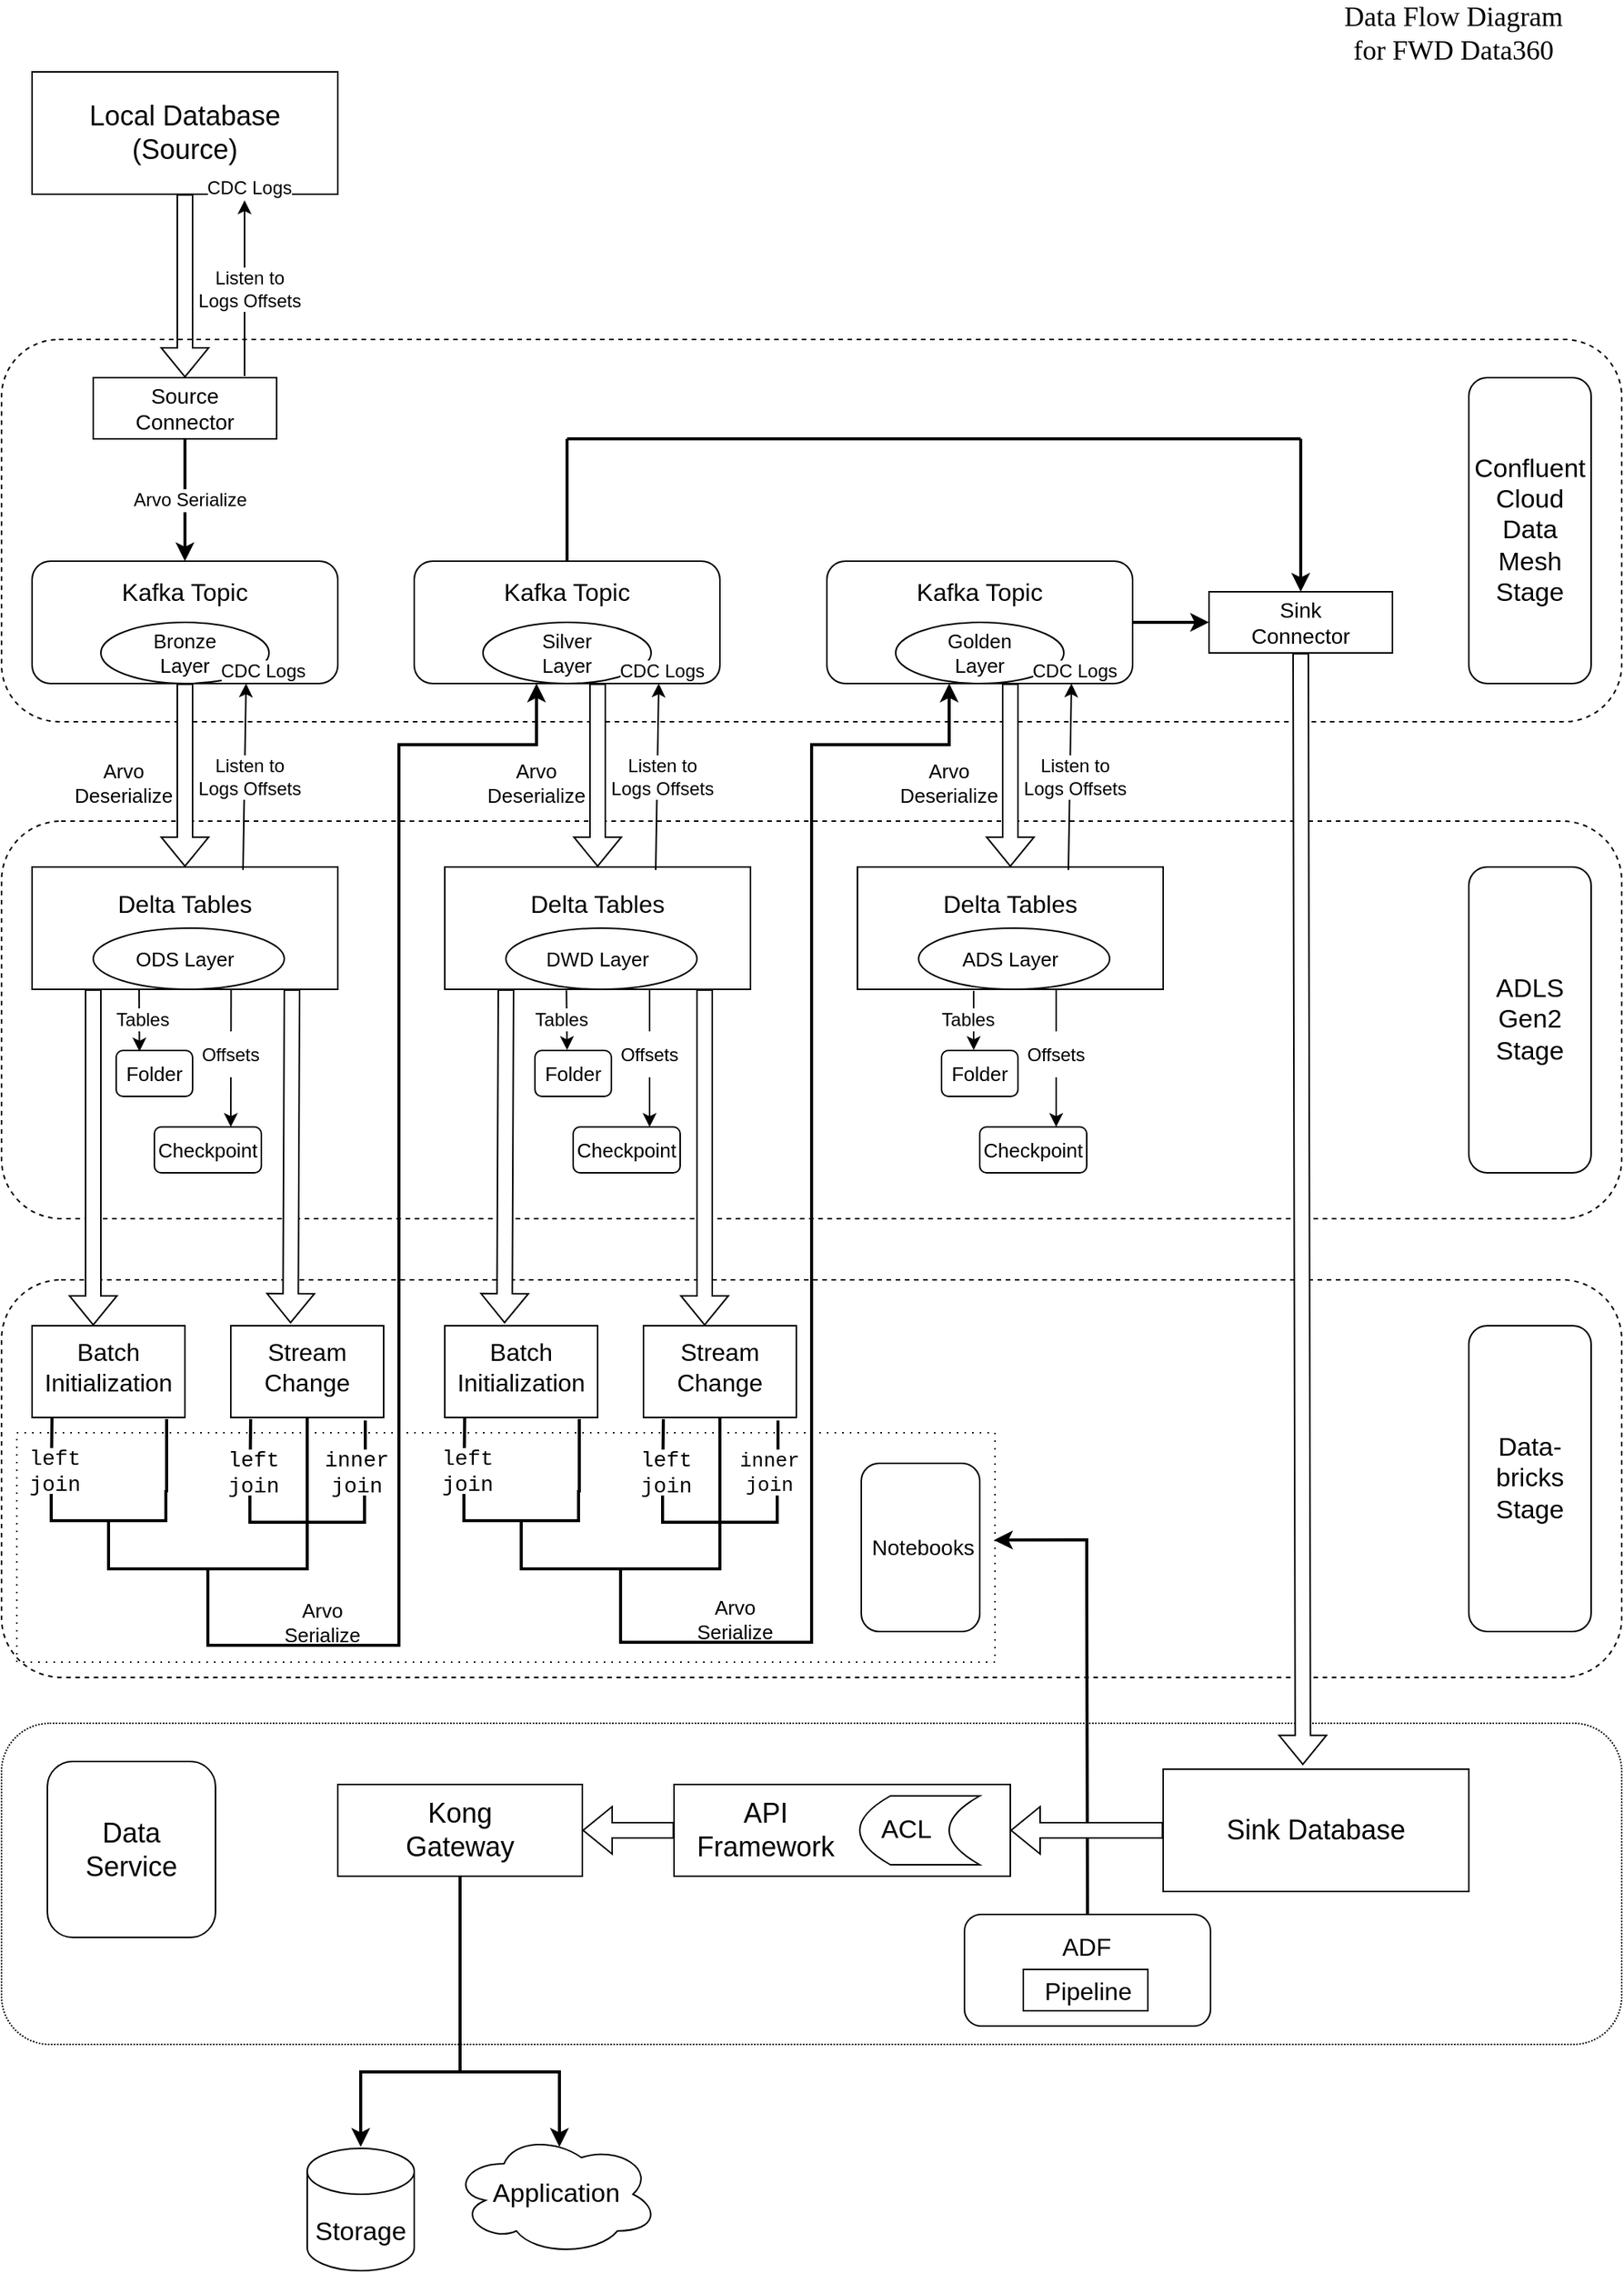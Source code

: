 <mxfile version="28.0.5">
  <diagram name="Page-1" id="UBO-pq-hw06xT-GeJr8R">
    <mxGraphModel dx="2363" dy="1367" grid="1" gridSize="10" guides="1" tooltips="1" connect="1" arrows="1" fold="1" page="1" pageScale="1" pageWidth="1169" pageHeight="1654" math="0" shadow="0">
      <root>
        <mxCell id="0" />
        <mxCell id="1" parent="0" />
        <mxCell id="YsDEr2DyLJq_LBXa5pST-162" value="" style="rounded=1;whiteSpace=wrap;html=1;dashed=1;fillColor=none;" vertex="1" parent="1">
          <mxGeometry x="40" y="610" width="1060" height="260" as="geometry" />
        </mxCell>
        <mxCell id="YsDEr2DyLJq_LBXa5pST-163" value="" style="endArrow=classic;html=1;rounded=0;strokeWidth=2;entryX=0.999;entryY=0.468;entryDx=0;entryDy=0;entryPerimeter=0;exitX=0.5;exitY=0;exitDx=0;exitDy=0;" edge="1" parent="1" source="YsDEr2DyLJq_LBXa5pST-165" target="YsDEr2DyLJq_LBXa5pST-312">
          <mxGeometry width="50" height="50" relative="1" as="geometry">
            <mxPoint x="740" y="1180" as="sourcePoint" />
            <mxPoint x="750" y="1320" as="targetPoint" />
            <Array as="points">
              <mxPoint x="750" y="1110" />
              <mxPoint x="750" y="1080" />
            </Array>
          </mxGeometry>
        </mxCell>
        <mxCell id="YsDEr2DyLJq_LBXa5pST-164" value="" style="rounded=1;whiteSpace=wrap;html=1;dashed=1;dashPattern=1 1;fillColor=none;" vertex="1" parent="1">
          <mxGeometry x="40" y="1200" width="1060" height="210" as="geometry" />
        </mxCell>
        <mxCell id="YsDEr2DyLJq_LBXa5pST-165" value="" style="rounded=1;whiteSpace=wrap;html=1;fillColor=none;" vertex="1" parent="1">
          <mxGeometry x="670" y="1325" width="161" height="73" as="geometry" />
        </mxCell>
        <mxCell id="YsDEr2DyLJq_LBXa5pST-166" value="" style="rounded=1;whiteSpace=wrap;html=1;dashed=1;fillColor=none;" vertex="1" parent="1">
          <mxGeometry x="40" y="295" width="1060" height="250" as="geometry" />
        </mxCell>
        <mxCell id="YsDEr2DyLJq_LBXa5pST-167" value="" style="rounded=1;whiteSpace=wrap;html=1;dashed=1;fillColor=none;" vertex="1" parent="1">
          <mxGeometry x="40" y="910" width="1060" height="260" as="geometry" />
        </mxCell>
        <mxCell id="YsDEr2DyLJq_LBXa5pST-168" value="" style="rounded=0;whiteSpace=wrap;html=1;" vertex="1" parent="1">
          <mxGeometry x="830" y="460" width="120" height="40" as="geometry" />
        </mxCell>
        <mxCell id="YsDEr2DyLJq_LBXa5pST-169" value="" style="rounded=0;whiteSpace=wrap;html=1;" vertex="1" parent="1">
          <mxGeometry x="60" y="120" width="200" height="80" as="geometry" />
        </mxCell>
        <mxCell id="YsDEr2DyLJq_LBXa5pST-170" value="" style="shape=flexArrow;endArrow=classic;html=1;rounded=0;exitX=0.5;exitY=1;exitDx=0;exitDy=0;" edge="1" parent="1" source="YsDEr2DyLJq_LBXa5pST-169">
          <mxGeometry width="50" height="50" relative="1" as="geometry">
            <mxPoint x="120" y="250" as="sourcePoint" />
            <mxPoint x="160" y="320" as="targetPoint" />
          </mxGeometry>
        </mxCell>
        <mxCell id="YsDEr2DyLJq_LBXa5pST-171" value="&lt;font style=&quot;font-size: 18px;&quot;&gt;Local Database&lt;/font&gt;&lt;div&gt;&lt;font style=&quot;font-size: 18px;&quot;&gt;(Source)&lt;/font&gt;&lt;/div&gt;" style="text;html=1;align=center;verticalAlign=middle;whiteSpace=wrap;rounded=0;" vertex="1" parent="1">
          <mxGeometry x="90" y="145" width="140" height="30" as="geometry" />
        </mxCell>
        <mxCell id="YsDEr2DyLJq_LBXa5pST-172" value="" style="rounded=0;whiteSpace=wrap;html=1;" vertex="1" parent="1">
          <mxGeometry x="100" y="320" width="120" height="40" as="geometry" />
        </mxCell>
        <mxCell id="YsDEr2DyLJq_LBXa5pST-173" value="&lt;font style=&quot;font-size: 14px;&quot;&gt;Source Connector&lt;/font&gt;" style="text;html=1;align=center;verticalAlign=middle;whiteSpace=wrap;rounded=0;" vertex="1" parent="1">
          <mxGeometry x="110" y="325" width="100" height="30" as="geometry" />
        </mxCell>
        <mxCell id="YsDEr2DyLJq_LBXa5pST-174" value="" style="rounded=1;whiteSpace=wrap;html=1;" vertex="1" parent="1">
          <mxGeometry x="60" y="440" width="200" height="80" as="geometry" />
        </mxCell>
        <mxCell id="YsDEr2DyLJq_LBXa5pST-175" value="" style="ellipse;whiteSpace=wrap;html=1;" vertex="1" parent="1">
          <mxGeometry x="105" y="480" width="110" height="40" as="geometry" />
        </mxCell>
        <mxCell id="YsDEr2DyLJq_LBXa5pST-176" value="&lt;font style=&quot;font-size: 13px;&quot;&gt;Bronze Layer&lt;/font&gt;" style="text;html=1;align=center;verticalAlign=middle;whiteSpace=wrap;rounded=0;" vertex="1" parent="1">
          <mxGeometry x="130" y="485" width="60" height="30" as="geometry" />
        </mxCell>
        <mxCell id="YsDEr2DyLJq_LBXa5pST-177" value="&lt;font style=&quot;font-size: 16px;&quot;&gt;Kafka Topic&lt;/font&gt;" style="text;html=1;align=center;verticalAlign=middle;whiteSpace=wrap;rounded=0;" vertex="1" parent="1">
          <mxGeometry x="100" y="450" width="120" height="20" as="geometry" />
        </mxCell>
        <mxCell id="YsDEr2DyLJq_LBXa5pST-178" value="" style="endArrow=classic;html=1;rounded=0;entryX=0.695;entryY=1.05;entryDx=0;entryDy=0;entryPerimeter=0;exitX=0.825;exitY=-0.025;exitDx=0;exitDy=0;exitPerimeter=0;" edge="1" parent="1" source="YsDEr2DyLJq_LBXa5pST-172" target="YsDEr2DyLJq_LBXa5pST-169">
          <mxGeometry relative="1" as="geometry">
            <mxPoint x="200" y="310" as="sourcePoint" />
            <mxPoint x="620" y="400" as="targetPoint" />
          </mxGeometry>
        </mxCell>
        <mxCell id="YsDEr2DyLJq_LBXa5pST-179" value="&lt;font style=&quot;font-size: 12px;&quot;&gt;Listen&amp;nbsp;&lt;span style=&quot;background-color: light-dark(#ffffff, var(--ge-dark-color, #121212)); color: light-dark(rgb(0, 0, 0), rgb(255, 255, 255));&quot;&gt;to&lt;/span&gt;&lt;/font&gt;&lt;div&gt;&lt;span style=&quot;background-color: light-dark(#ffffff, var(--ge-dark-color, #121212)); color: light-dark(rgb(0, 0, 0), rgb(255, 255, 255));&quot;&gt;&lt;font style=&quot;font-size: 12px;&quot;&gt;Logs Offsets&lt;/font&gt;&lt;/span&gt;&lt;/div&gt;" style="edgeLabel;resizable=0;html=1;;align=center;verticalAlign=middle;" connectable="0" vertex="1" parent="YsDEr2DyLJq_LBXa5pST-178">
          <mxGeometry relative="1" as="geometry">
            <mxPoint x="3" as="offset" />
          </mxGeometry>
        </mxCell>
        <mxCell id="YsDEr2DyLJq_LBXa5pST-180" value="&lt;font style=&quot;font-size: 12px;&quot;&gt;CDC Logs&lt;/font&gt;" style="edgeLabel;resizable=0;html=1;;align=right;verticalAlign=bottom;" connectable="0" vertex="1" parent="YsDEr2DyLJq_LBXa5pST-178">
          <mxGeometry x="1" relative="1" as="geometry">
            <mxPoint x="31" as="offset" />
          </mxGeometry>
        </mxCell>
        <mxCell id="YsDEr2DyLJq_LBXa5pST-181" value="" style="shape=flexArrow;endArrow=classic;html=1;rounded=0;fillColor=default;" edge="1" parent="1">
          <mxGeometry width="50" height="50" relative="1" as="geometry">
            <mxPoint x="160" y="520" as="sourcePoint" />
            <mxPoint x="160" y="640" as="targetPoint" />
          </mxGeometry>
        </mxCell>
        <mxCell id="YsDEr2DyLJq_LBXa5pST-182" value="" style="rounded=0;whiteSpace=wrap;html=1;" vertex="1" parent="1">
          <mxGeometry x="60" y="640" width="200" height="80" as="geometry" />
        </mxCell>
        <mxCell id="YsDEr2DyLJq_LBXa5pST-183" value="&lt;font style=&quot;font-size: 16px;&quot;&gt;Delta Tables&lt;/font&gt;" style="text;html=1;align=center;verticalAlign=middle;whiteSpace=wrap;rounded=0;fontSize=17;" vertex="1" parent="1">
          <mxGeometry x="80" y="650" width="160" height="30" as="geometry" />
        </mxCell>
        <mxCell id="YsDEr2DyLJq_LBXa5pST-184" value="" style="ellipse;whiteSpace=wrap;html=1;" vertex="1" parent="1">
          <mxGeometry x="100" y="680" width="125" height="40" as="geometry" />
        </mxCell>
        <mxCell id="YsDEr2DyLJq_LBXa5pST-185" value="&lt;font style=&quot;font-size: 13px;&quot;&gt;ODS Layer&lt;/font&gt;" style="text;html=1;align=center;verticalAlign=middle;whiteSpace=wrap;rounded=0;" vertex="1" parent="1">
          <mxGeometry x="120" y="685" width="80" height="30" as="geometry" />
        </mxCell>
        <mxCell id="YsDEr2DyLJq_LBXa5pST-186" value="" style="rounded=1;whiteSpace=wrap;html=1;" vertex="1" parent="1">
          <mxGeometry x="1000" y="320" width="80" height="200" as="geometry" />
        </mxCell>
        <mxCell id="YsDEr2DyLJq_LBXa5pST-187" value="&lt;div&gt;&lt;font style=&quot;font-size: 17px;&quot;&gt;Confluent&lt;/font&gt;&lt;/div&gt;&lt;font style=&quot;font-size: 17px;&quot;&gt;Cloud&lt;/font&gt;&lt;div&gt;&lt;font style=&quot;font-size: 17px;&quot;&gt;Data&lt;/font&gt;&lt;/div&gt;&lt;div&gt;&lt;font style=&quot;font-size: 17px;&quot;&gt;Mesh&lt;/font&gt;&lt;div&gt;&lt;font style=&quot;font-size: 17px;&quot;&gt;Stage&lt;/font&gt;&lt;/div&gt;&lt;/div&gt;" style="text;html=1;align=center;verticalAlign=middle;whiteSpace=wrap;rounded=0;" vertex="1" parent="1">
          <mxGeometry x="1010" y="405" width="60" height="30" as="geometry" />
        </mxCell>
        <mxCell id="YsDEr2DyLJq_LBXa5pST-188" value="" style="rounded=1;whiteSpace=wrap;html=1;" vertex="1" parent="1">
          <mxGeometry x="1000" y="640" width="80" height="200" as="geometry" />
        </mxCell>
        <mxCell id="YsDEr2DyLJq_LBXa5pST-189" value="&lt;font style=&quot;font-size: 17px;&quot;&gt;ADLS&lt;/font&gt;&lt;div&gt;&lt;font style=&quot;font-size: 17px;&quot;&gt;Gen2&lt;/font&gt;&lt;/div&gt;&lt;div&gt;&lt;font style=&quot;font-size: 17px;&quot;&gt;Stage&lt;/font&gt;&lt;/div&gt;" style="text;html=1;align=center;verticalAlign=middle;whiteSpace=wrap;rounded=0;" vertex="1" parent="1">
          <mxGeometry x="1010" y="725" width="60" height="30" as="geometry" />
        </mxCell>
        <mxCell id="YsDEr2DyLJq_LBXa5pST-190" value="" style="shape=flexArrow;endArrow=classic;html=1;rounded=0;entryX=0.4;entryY=0;entryDx=0;entryDy=0;entryPerimeter=0;fillColor=default;" edge="1" parent="1" target="YsDEr2DyLJq_LBXa5pST-195">
          <mxGeometry width="50" height="50" relative="1" as="geometry">
            <mxPoint x="100" y="720" as="sourcePoint" />
            <mxPoint x="100" y="840" as="targetPoint" />
          </mxGeometry>
        </mxCell>
        <mxCell id="YsDEr2DyLJq_LBXa5pST-191" value="" style="endArrow=classic;html=1;rounded=0;entryX=0.695;entryY=1.05;entryDx=0;entryDy=0;entryPerimeter=0;exitX=0.69;exitY=0.025;exitDx=0;exitDy=0;exitPerimeter=0;" edge="1" parent="1" source="YsDEr2DyLJq_LBXa5pST-182">
          <mxGeometry relative="1" as="geometry">
            <mxPoint x="200" y="635" as="sourcePoint" />
            <mxPoint x="200" y="520" as="targetPoint" />
          </mxGeometry>
        </mxCell>
        <mxCell id="YsDEr2DyLJq_LBXa5pST-192" value="&lt;font style=&quot;font-size: 12px;&quot;&gt;Listen&amp;nbsp;&lt;span style=&quot;background-color: light-dark(#ffffff, var(--ge-dark-color, #121212)); color: light-dark(rgb(0, 0, 0), rgb(255, 255, 255));&quot;&gt;to&lt;/span&gt;&lt;/font&gt;&lt;div&gt;&lt;span style=&quot;background-color: light-dark(#ffffff, var(--ge-dark-color, #121212)); color: light-dark(rgb(0, 0, 0), rgb(255, 255, 255));&quot;&gt;&lt;font style=&quot;font-size: 12px;&quot;&gt;Logs Offsets&lt;/font&gt;&lt;/span&gt;&lt;/div&gt;" style="edgeLabel;resizable=0;html=1;;align=center;verticalAlign=middle;" connectable="0" vertex="1" parent="YsDEr2DyLJq_LBXa5pST-191">
          <mxGeometry relative="1" as="geometry">
            <mxPoint x="3" as="offset" />
          </mxGeometry>
        </mxCell>
        <mxCell id="YsDEr2DyLJq_LBXa5pST-193" value="&lt;font style=&quot;font-size: 12px;&quot;&gt;CDC Logs&lt;/font&gt;" style="edgeLabel;resizable=0;html=1;;align=right;verticalAlign=bottom;" connectable="0" vertex="1" parent="YsDEr2DyLJq_LBXa5pST-191">
          <mxGeometry x="1" relative="1" as="geometry">
            <mxPoint x="40" as="offset" />
          </mxGeometry>
        </mxCell>
        <mxCell id="YsDEr2DyLJq_LBXa5pST-194" value="" style="shape=flexArrow;endArrow=classic;html=1;rounded=0;entryX=0.391;entryY=-0.025;entryDx=0;entryDy=0;entryPerimeter=0;fillColor=default;" edge="1" parent="1" target="YsDEr2DyLJq_LBXa5pST-196">
          <mxGeometry width="50" height="50" relative="1" as="geometry">
            <mxPoint x="230" y="720" as="sourcePoint" />
            <mxPoint x="230" y="840" as="targetPoint" />
          </mxGeometry>
        </mxCell>
        <mxCell id="YsDEr2DyLJq_LBXa5pST-195" value="" style="rounded=0;whiteSpace=wrap;html=1;" vertex="1" parent="1">
          <mxGeometry x="60" y="940" width="100" height="60" as="geometry" />
        </mxCell>
        <mxCell id="YsDEr2DyLJq_LBXa5pST-196" value="" style="rounded=0;whiteSpace=wrap;html=1;" vertex="1" parent="1">
          <mxGeometry x="190" y="940" width="100" height="60" as="geometry" />
        </mxCell>
        <mxCell id="YsDEr2DyLJq_LBXa5pST-197" value="&lt;font style=&quot;font-size: 16px;&quot;&gt;Batch&lt;/font&gt;&lt;div&gt;&lt;font style=&quot;font-size: 16px;&quot;&gt;Initialization&lt;/font&gt;&lt;/div&gt;" style="text;html=1;align=center;verticalAlign=middle;whiteSpace=wrap;rounded=0;" vertex="1" parent="1">
          <mxGeometry x="80" y="952" width="60" height="30" as="geometry" />
        </mxCell>
        <mxCell id="YsDEr2DyLJq_LBXa5pST-198" value="&lt;span style=&quot;font-size: 16px;&quot;&gt;Stream&lt;/span&gt;&lt;div&gt;&lt;span style=&quot;font-size: 16px;&quot;&gt;Change&lt;/span&gt;&lt;/div&gt;" style="text;html=1;align=center;verticalAlign=middle;whiteSpace=wrap;rounded=0;" vertex="1" parent="1">
          <mxGeometry x="210" y="952" width="60" height="30" as="geometry" />
        </mxCell>
        <mxCell id="YsDEr2DyLJq_LBXa5pST-199" value="" style="strokeWidth=2;html=1;shape=mxgraph.flowchart.annotation_2;align=left;labelPosition=right;pointerEvents=1;rotation=-90;" vertex="1" parent="1">
          <mxGeometry x="155" y="1034" width="40" height="130" as="geometry" />
        </mxCell>
        <mxCell id="YsDEr2DyLJq_LBXa5pST-200" value="" style="endArrow=none;html=1;rounded=0;entryX=0.674;entryY=1.007;entryDx=0;entryDy=0;entryPerimeter=0;strokeWidth=2;" edge="1" parent="1">
          <mxGeometry width="50" height="50" relative="1" as="geometry">
            <mxPoint x="300" y="1149" as="sourcePoint" />
            <mxPoint x="175.0" y="1119" as="targetPoint" />
            <Array as="points">
              <mxPoint x="175" y="1149" />
            </Array>
          </mxGeometry>
        </mxCell>
        <mxCell id="YsDEr2DyLJq_LBXa5pST-201" value="" style="endArrow=classic;html=1;rounded=0;strokeWidth=2;" edge="1" parent="1">
          <mxGeometry width="50" height="50" relative="1" as="geometry">
            <mxPoint x="300" y="1060" as="sourcePoint" />
            <mxPoint x="390" y="520" as="targetPoint" />
            <Array as="points">
              <mxPoint x="300" y="800" />
              <mxPoint x="300" y="560" />
              <mxPoint x="390" y="560" />
            </Array>
          </mxGeometry>
        </mxCell>
        <mxCell id="YsDEr2DyLJq_LBXa5pST-202" value="" style="rounded=1;whiteSpace=wrap;html=1;" vertex="1" parent="1">
          <mxGeometry x="310" y="440" width="200" height="80" as="geometry" />
        </mxCell>
        <mxCell id="YsDEr2DyLJq_LBXa5pST-203" value="" style="ellipse;whiteSpace=wrap;html=1;" vertex="1" parent="1">
          <mxGeometry x="355" y="480" width="110" height="40" as="geometry" />
        </mxCell>
        <mxCell id="YsDEr2DyLJq_LBXa5pST-204" value="&lt;font style=&quot;font-size: 13px;&quot;&gt;Silver Layer&lt;/font&gt;" style="text;html=1;align=center;verticalAlign=middle;whiteSpace=wrap;rounded=0;" vertex="1" parent="1">
          <mxGeometry x="380" y="485" width="60" height="30" as="geometry" />
        </mxCell>
        <mxCell id="YsDEr2DyLJq_LBXa5pST-205" value="&lt;font style=&quot;font-size: 16px;&quot;&gt;Kafka Topic&lt;/font&gt;" style="text;html=1;align=center;verticalAlign=middle;whiteSpace=wrap;rounded=0;" vertex="1" parent="1">
          <mxGeometry x="350" y="450" width="120" height="20" as="geometry" />
        </mxCell>
        <mxCell id="YsDEr2DyLJq_LBXa5pST-206" value="" style="shape=flexArrow;endArrow=classic;html=1;rounded=0;fillColor=default;" edge="1" parent="1">
          <mxGeometry width="50" height="50" relative="1" as="geometry">
            <mxPoint x="430" y="520" as="sourcePoint" />
            <mxPoint x="430" y="640" as="targetPoint" />
          </mxGeometry>
        </mxCell>
        <mxCell id="YsDEr2DyLJq_LBXa5pST-207" value="" style="rounded=0;whiteSpace=wrap;html=1;" vertex="1" parent="1">
          <mxGeometry x="330" y="640" width="200" height="80" as="geometry" />
        </mxCell>
        <mxCell id="YsDEr2DyLJq_LBXa5pST-208" value="&lt;font style=&quot;font-size: 16px;&quot;&gt;Delta Tables&lt;/font&gt;" style="text;html=1;align=center;verticalAlign=middle;whiteSpace=wrap;rounded=0;fontSize=17;" vertex="1" parent="1">
          <mxGeometry x="350" y="650" width="160" height="30" as="geometry" />
        </mxCell>
        <mxCell id="YsDEr2DyLJq_LBXa5pST-209" value="" style="ellipse;whiteSpace=wrap;html=1;" vertex="1" parent="1">
          <mxGeometry x="370" y="680" width="125" height="40" as="geometry" />
        </mxCell>
        <mxCell id="YsDEr2DyLJq_LBXa5pST-210" value="&lt;font style=&quot;font-size: 13px;&quot;&gt;DWD Layer&lt;/font&gt;" style="text;html=1;align=center;verticalAlign=middle;whiteSpace=wrap;rounded=0;" vertex="1" parent="1">
          <mxGeometry x="390" y="685" width="80" height="30" as="geometry" />
        </mxCell>
        <mxCell id="YsDEr2DyLJq_LBXa5pST-211" value="" style="endArrow=classic;html=1;rounded=0;entryX=0.695;entryY=1.05;entryDx=0;entryDy=0;entryPerimeter=0;exitX=0.69;exitY=0.025;exitDx=0;exitDy=0;exitPerimeter=0;" edge="1" parent="1" source="YsDEr2DyLJq_LBXa5pST-207">
          <mxGeometry relative="1" as="geometry">
            <mxPoint x="470" y="635" as="sourcePoint" />
            <mxPoint x="470" y="520" as="targetPoint" />
          </mxGeometry>
        </mxCell>
        <mxCell id="YsDEr2DyLJq_LBXa5pST-212" value="&lt;font style=&quot;font-size: 12px;&quot;&gt;Listen&amp;nbsp;&lt;span style=&quot;background-color: light-dark(#ffffff, var(--ge-dark-color, #121212)); color: light-dark(rgb(0, 0, 0), rgb(255, 255, 255));&quot;&gt;to&lt;/span&gt;&lt;/font&gt;&lt;div&gt;&lt;span style=&quot;background-color: light-dark(#ffffff, var(--ge-dark-color, #121212)); color: light-dark(rgb(0, 0, 0), rgb(255, 255, 255));&quot;&gt;&lt;font style=&quot;font-size: 12px;&quot;&gt;Logs Offsets&lt;/font&gt;&lt;/span&gt;&lt;/div&gt;" style="edgeLabel;resizable=0;html=1;;align=center;verticalAlign=middle;" connectable="0" vertex="1" parent="YsDEr2DyLJq_LBXa5pST-211">
          <mxGeometry relative="1" as="geometry">
            <mxPoint x="3" as="offset" />
          </mxGeometry>
        </mxCell>
        <mxCell id="YsDEr2DyLJq_LBXa5pST-213" value="&lt;font style=&quot;font-size: 12px;&quot;&gt;CDC Logs&lt;/font&gt;" style="edgeLabel;resizable=0;html=1;;align=right;verticalAlign=bottom;" connectable="0" vertex="1" parent="YsDEr2DyLJq_LBXa5pST-211">
          <mxGeometry x="1" relative="1" as="geometry">
            <mxPoint x="31" as="offset" />
          </mxGeometry>
        </mxCell>
        <mxCell id="YsDEr2DyLJq_LBXa5pST-214" value="" style="shape=flexArrow;endArrow=classic;html=1;rounded=0;entryX=0.391;entryY=-0.025;entryDx=0;entryDy=0;entryPerimeter=0;fillColor=default;" edge="1" parent="1" target="YsDEr2DyLJq_LBXa5pST-216">
          <mxGeometry width="50" height="50" relative="1" as="geometry">
            <mxPoint x="370" y="720" as="sourcePoint" />
            <mxPoint x="370" y="840" as="targetPoint" />
          </mxGeometry>
        </mxCell>
        <mxCell id="YsDEr2DyLJq_LBXa5pST-215" value="" style="shape=flexArrow;endArrow=classic;html=1;rounded=0;entryX=0.4;entryY=0;entryDx=0;entryDy=0;entryPerimeter=0;fillColor=default;" edge="1" parent="1" target="YsDEr2DyLJq_LBXa5pST-217">
          <mxGeometry width="50" height="50" relative="1" as="geometry">
            <mxPoint x="500" y="720" as="sourcePoint" />
            <mxPoint x="500" y="840" as="targetPoint" />
          </mxGeometry>
        </mxCell>
        <mxCell id="YsDEr2DyLJq_LBXa5pST-216" value="" style="rounded=0;whiteSpace=wrap;html=1;" vertex="1" parent="1">
          <mxGeometry x="330" y="940" width="100" height="60" as="geometry" />
        </mxCell>
        <mxCell id="YsDEr2DyLJq_LBXa5pST-217" value="" style="rounded=0;whiteSpace=wrap;html=1;" vertex="1" parent="1">
          <mxGeometry x="460" y="940" width="100" height="60" as="geometry" />
        </mxCell>
        <mxCell id="YsDEr2DyLJq_LBXa5pST-218" value="&lt;font style=&quot;font-size: 16px;&quot;&gt;Batch&lt;/font&gt;&lt;div&gt;&lt;font style=&quot;font-size: 16px;&quot;&gt;Initialization&lt;/font&gt;&lt;/div&gt;" style="text;html=1;align=center;verticalAlign=middle;whiteSpace=wrap;rounded=0;" vertex="1" parent="1">
          <mxGeometry x="350" y="952" width="60" height="30" as="geometry" />
        </mxCell>
        <mxCell id="YsDEr2DyLJq_LBXa5pST-219" value="&lt;span style=&quot;font-size: 16px;&quot;&gt;Stream&lt;/span&gt;&lt;div&gt;&lt;span style=&quot;font-size: 16px;&quot;&gt;Change&lt;/span&gt;&lt;/div&gt;" style="text;html=1;align=center;verticalAlign=middle;whiteSpace=wrap;rounded=0;" vertex="1" parent="1">
          <mxGeometry x="480" y="952" width="60" height="30" as="geometry" />
        </mxCell>
        <mxCell id="YsDEr2DyLJq_LBXa5pST-220" value="" style="strokeWidth=2;html=1;shape=mxgraph.flowchart.annotation_2;align=left;labelPosition=right;pointerEvents=1;rotation=-90;" vertex="1" parent="1">
          <mxGeometry x="425" y="1034" width="40" height="130" as="geometry" />
        </mxCell>
        <mxCell id="YsDEr2DyLJq_LBXa5pST-221" value="" style="endArrow=none;html=1;rounded=0;entryX=0.674;entryY=1.007;entryDx=0;entryDy=0;entryPerimeter=0;strokeWidth=2;" edge="1" parent="1">
          <mxGeometry width="50" height="50" relative="1" as="geometry">
            <mxPoint x="570" y="1147" as="sourcePoint" />
            <mxPoint x="445" y="1117" as="targetPoint" />
            <Array as="points">
              <mxPoint x="445" y="1147" />
            </Array>
          </mxGeometry>
        </mxCell>
        <mxCell id="YsDEr2DyLJq_LBXa5pST-222" value="" style="endArrow=classic;html=1;rounded=0;strokeWidth=2;" edge="1" parent="1">
          <mxGeometry width="50" height="50" relative="1" as="geometry">
            <mxPoint x="570" y="960" as="sourcePoint" />
            <mxPoint x="660" y="520" as="targetPoint" />
            <Array as="points">
              <mxPoint x="570" y="1060" />
              <mxPoint x="570" y="960" />
              <mxPoint x="570" y="800" />
              <mxPoint x="570" y="560" />
              <mxPoint x="660" y="560" />
            </Array>
          </mxGeometry>
        </mxCell>
        <mxCell id="YsDEr2DyLJq_LBXa5pST-223" value="" style="rounded=1;whiteSpace=wrap;html=1;" vertex="1" parent="1">
          <mxGeometry x="580" y="440" width="200" height="80" as="geometry" />
        </mxCell>
        <mxCell id="YsDEr2DyLJq_LBXa5pST-224" value="" style="ellipse;whiteSpace=wrap;html=1;" vertex="1" parent="1">
          <mxGeometry x="625" y="480" width="110" height="40" as="geometry" />
        </mxCell>
        <mxCell id="YsDEr2DyLJq_LBXa5pST-225" value="&lt;font style=&quot;font-size: 13px;&quot;&gt;Golden Layer&lt;/font&gt;" style="text;html=1;align=center;verticalAlign=middle;whiteSpace=wrap;rounded=0;" vertex="1" parent="1">
          <mxGeometry x="650" y="485" width="60" height="30" as="geometry" />
        </mxCell>
        <mxCell id="YsDEr2DyLJq_LBXa5pST-226" value="&lt;font style=&quot;font-size: 16px;&quot;&gt;Kafka Topic&lt;/font&gt;" style="text;html=1;align=center;verticalAlign=middle;whiteSpace=wrap;rounded=0;" vertex="1" parent="1">
          <mxGeometry x="620" y="450" width="120" height="20" as="geometry" />
        </mxCell>
        <mxCell id="YsDEr2DyLJq_LBXa5pST-227" value="" style="shape=flexArrow;endArrow=classic;html=1;rounded=0;fillColor=default;" edge="1" parent="1">
          <mxGeometry width="50" height="50" relative="1" as="geometry">
            <mxPoint x="700" y="520" as="sourcePoint" />
            <mxPoint x="700" y="640" as="targetPoint" />
          </mxGeometry>
        </mxCell>
        <mxCell id="YsDEr2DyLJq_LBXa5pST-228" value="" style="rounded=0;whiteSpace=wrap;html=1;" vertex="1" parent="1">
          <mxGeometry x="600" y="640" width="200" height="80" as="geometry" />
        </mxCell>
        <mxCell id="YsDEr2DyLJq_LBXa5pST-229" value="&lt;font style=&quot;font-size: 16px;&quot;&gt;Delta Tables&lt;/font&gt;" style="text;html=1;align=center;verticalAlign=middle;whiteSpace=wrap;rounded=0;fontSize=17;" vertex="1" parent="1">
          <mxGeometry x="620" y="650" width="160" height="30" as="geometry" />
        </mxCell>
        <mxCell id="YsDEr2DyLJq_LBXa5pST-230" value="" style="ellipse;whiteSpace=wrap;html=1;" vertex="1" parent="1">
          <mxGeometry x="640" y="680" width="125" height="40" as="geometry" />
        </mxCell>
        <mxCell id="YsDEr2DyLJq_LBXa5pST-231" value="&lt;font style=&quot;font-size: 13px;&quot;&gt;ADS Layer&lt;/font&gt;" style="text;html=1;align=center;verticalAlign=middle;whiteSpace=wrap;rounded=0;" vertex="1" parent="1">
          <mxGeometry x="660" y="685" width="80" height="30" as="geometry" />
        </mxCell>
        <mxCell id="YsDEr2DyLJq_LBXa5pST-232" value="" style="endArrow=classic;html=1;rounded=0;entryX=0.695;entryY=1.05;entryDx=0;entryDy=0;entryPerimeter=0;exitX=0.69;exitY=0.025;exitDx=0;exitDy=0;exitPerimeter=0;" edge="1" parent="1" source="YsDEr2DyLJq_LBXa5pST-228">
          <mxGeometry relative="1" as="geometry">
            <mxPoint x="740" y="635" as="sourcePoint" />
            <mxPoint x="740" y="520" as="targetPoint" />
          </mxGeometry>
        </mxCell>
        <mxCell id="YsDEr2DyLJq_LBXa5pST-233" value="&lt;font style=&quot;font-size: 12px;&quot;&gt;Listen&amp;nbsp;&lt;span style=&quot;background-color: light-dark(#ffffff, var(--ge-dark-color, #121212)); color: light-dark(rgb(0, 0, 0), rgb(255, 255, 255));&quot;&gt;to&lt;/span&gt;&lt;/font&gt;&lt;div&gt;&lt;span style=&quot;background-color: light-dark(#ffffff, var(--ge-dark-color, #121212)); color: light-dark(rgb(0, 0, 0), rgb(255, 255, 255));&quot;&gt;&lt;font style=&quot;font-size: 12px;&quot;&gt;Logs Offsets&lt;/font&gt;&lt;/span&gt;&lt;/div&gt;" style="edgeLabel;resizable=0;html=1;;align=center;verticalAlign=middle;" connectable="0" vertex="1" parent="YsDEr2DyLJq_LBXa5pST-232">
          <mxGeometry relative="1" as="geometry">
            <mxPoint x="3" as="offset" />
          </mxGeometry>
        </mxCell>
        <mxCell id="YsDEr2DyLJq_LBXa5pST-234" value="&lt;font style=&quot;font-size: 12px;&quot;&gt;CDC Logs&lt;/font&gt;" style="edgeLabel;resizable=0;html=1;;align=right;verticalAlign=bottom;" connectable="0" vertex="1" parent="YsDEr2DyLJq_LBXa5pST-232">
          <mxGeometry x="1" relative="1" as="geometry">
            <mxPoint x="31" as="offset" />
          </mxGeometry>
        </mxCell>
        <mxCell id="YsDEr2DyLJq_LBXa5pST-235" value="" style="endArrow=classic;html=1;rounded=0;strokeWidth=2;entryX=0;entryY=0.5;entryDx=0;entryDy=0;" edge="1" parent="1" target="YsDEr2DyLJq_LBXa5pST-168">
          <mxGeometry width="50" height="50" relative="1" as="geometry">
            <mxPoint x="780" y="480" as="sourcePoint" />
            <mxPoint x="780" y="400" as="targetPoint" />
          </mxGeometry>
        </mxCell>
        <mxCell id="YsDEr2DyLJq_LBXa5pST-236" value="&lt;font style=&quot;font-size: 14px;&quot;&gt;Sink&lt;/font&gt;&lt;div&gt;&lt;font style=&quot;font-size: 14px;&quot;&gt;Connector&lt;/font&gt;&lt;/div&gt;" style="text;html=1;align=center;verticalAlign=middle;whiteSpace=wrap;rounded=0;" vertex="1" parent="1">
          <mxGeometry x="840" y="465" width="100" height="30" as="geometry" />
        </mxCell>
        <mxCell id="YsDEr2DyLJq_LBXa5pST-237" value="" style="shape=flexArrow;endArrow=classic;html=1;rounded=0;exitX=0.5;exitY=1;exitDx=0;exitDy=0;entryX=0.457;entryY=-0.033;entryDx=0;entryDy=0;entryPerimeter=0;fillColor=default;" edge="1" parent="1" source="YsDEr2DyLJq_LBXa5pST-168" target="YsDEr2DyLJq_LBXa5pST-243">
          <mxGeometry width="50" height="50" relative="1" as="geometry">
            <mxPoint x="1080" y="590" as="sourcePoint" />
            <mxPoint x="890" y="1040" as="targetPoint" />
          </mxGeometry>
        </mxCell>
        <mxCell id="YsDEr2DyLJq_LBXa5pST-238" value="" style="rounded=1;whiteSpace=wrap;html=1;" vertex="1" parent="1">
          <mxGeometry x="1000" y="940" width="80" height="200" as="geometry" />
        </mxCell>
        <mxCell id="YsDEr2DyLJq_LBXa5pST-239" value="&lt;font style=&quot;font-size: 17px;&quot;&gt;Data-&lt;/font&gt;&lt;div&gt;&lt;font style=&quot;font-size: 17px;&quot;&gt;bricks&lt;/font&gt;&lt;div&gt;&lt;font style=&quot;font-size: 17px;&quot;&gt;Stage&lt;/font&gt;&lt;/div&gt;&lt;/div&gt;" style="text;html=1;align=center;verticalAlign=middle;whiteSpace=wrap;rounded=0;" vertex="1" parent="1">
          <mxGeometry x="1010" y="1025" width="60" height="30" as="geometry" />
        </mxCell>
        <mxCell id="YsDEr2DyLJq_LBXa5pST-240" value="" style="endArrow=none;html=1;rounded=0;strokeWidth=2;" edge="1" parent="1">
          <mxGeometry width="50" height="50" relative="1" as="geometry">
            <mxPoint x="410" y="440" as="sourcePoint" />
            <mxPoint x="410" y="360" as="targetPoint" />
          </mxGeometry>
        </mxCell>
        <mxCell id="YsDEr2DyLJq_LBXa5pST-241" value="" style="endArrow=none;html=1;rounded=0;strokeWidth=2;" edge="1" parent="1">
          <mxGeometry width="50" height="50" relative="1" as="geometry">
            <mxPoint x="410" y="360" as="sourcePoint" />
            <mxPoint x="890" y="360" as="targetPoint" />
          </mxGeometry>
        </mxCell>
        <mxCell id="YsDEr2DyLJq_LBXa5pST-242" value="" style="endArrow=classic;html=1;rounded=0;entryX=0.5;entryY=0;entryDx=0;entryDy=0;strokeWidth=2;" edge="1" parent="1" target="YsDEr2DyLJq_LBXa5pST-168">
          <mxGeometry width="50" height="50" relative="1" as="geometry">
            <mxPoint x="890" y="360" as="sourcePoint" />
            <mxPoint x="940" y="320" as="targetPoint" />
          </mxGeometry>
        </mxCell>
        <mxCell id="YsDEr2DyLJq_LBXa5pST-243" value="" style="rounded=0;whiteSpace=wrap;html=1;" vertex="1" parent="1">
          <mxGeometry x="800" y="1230" width="200" height="80" as="geometry" />
        </mxCell>
        <mxCell id="YsDEr2DyLJq_LBXa5pST-244" value="&lt;font style=&quot;font-size: 18px;&quot;&gt;Sink Database&lt;/font&gt;" style="text;html=1;align=center;verticalAlign=middle;whiteSpace=wrap;rounded=0;" vertex="1" parent="1">
          <mxGeometry x="830" y="1255" width="140" height="30" as="geometry" />
        </mxCell>
        <mxCell id="YsDEr2DyLJq_LBXa5pST-245" value="" style="shape=flexArrow;endArrow=classic;html=1;rounded=0;exitX=0;exitY=0.5;exitDx=0;exitDy=0;fillColor=default;" edge="1" parent="1" source="YsDEr2DyLJq_LBXa5pST-243">
          <mxGeometry width="50" height="50" relative="1" as="geometry">
            <mxPoint x="600" y="1300" as="sourcePoint" />
            <mxPoint x="700" y="1270" as="targetPoint" />
          </mxGeometry>
        </mxCell>
        <mxCell id="YsDEr2DyLJq_LBXa5pST-246" value="" style="rounded=0;whiteSpace=wrap;html=1;fillColor=none;" vertex="1" parent="1">
          <mxGeometry x="480" y="1240" width="220" height="60" as="geometry" />
        </mxCell>
        <mxCell id="YsDEr2DyLJq_LBXa5pST-247" value="&lt;font style=&quot;font-size: 18px;&quot;&gt;API Framework&lt;/font&gt;" style="text;html=1;align=center;verticalAlign=middle;whiteSpace=wrap;rounded=0;" vertex="1" parent="1">
          <mxGeometry x="510" y="1255" width="60" height="30" as="geometry" />
        </mxCell>
        <mxCell id="YsDEr2DyLJq_LBXa5pST-248" value="" style="shape=flexArrow;endArrow=classic;html=1;rounded=0;" edge="1" parent="1">
          <mxGeometry width="50" height="50" relative="1" as="geometry">
            <mxPoint x="480" y="1270" as="sourcePoint" />
            <mxPoint x="420" y="1270" as="targetPoint" />
          </mxGeometry>
        </mxCell>
        <mxCell id="YsDEr2DyLJq_LBXa5pST-249" value="" style="rounded=0;whiteSpace=wrap;html=1;" vertex="1" parent="1">
          <mxGeometry x="260" y="1240" width="160" height="60" as="geometry" />
        </mxCell>
        <mxCell id="YsDEr2DyLJq_LBXa5pST-250" value="&lt;font style=&quot;font-size: 18px;&quot;&gt;Kong Gateway&lt;/font&gt;" style="text;html=1;align=center;verticalAlign=middle;whiteSpace=wrap;rounded=0;" vertex="1" parent="1">
          <mxGeometry x="310" y="1255" width="60" height="30" as="geometry" />
        </mxCell>
        <mxCell id="YsDEr2DyLJq_LBXa5pST-251" value="" style="endArrow=classic;html=1;rounded=0;exitX=0.5;exitY=1;exitDx=0;exitDy=0;entryX=0.5;entryY=0;entryDx=0;entryDy=0;strokeWidth=2;" edge="1" parent="1" source="YsDEr2DyLJq_LBXa5pST-172" target="YsDEr2DyLJq_LBXa5pST-174">
          <mxGeometry relative="1" as="geometry">
            <mxPoint x="220" y="390" as="sourcePoint" />
            <mxPoint x="320" y="390" as="targetPoint" />
          </mxGeometry>
        </mxCell>
        <mxCell id="YsDEr2DyLJq_LBXa5pST-252" value="&lt;font style=&quot;font-size: 12px;&quot;&gt;Arvo Serialize&lt;/font&gt;" style="edgeLabel;resizable=0;html=1;;align=center;verticalAlign=middle;" connectable="0" vertex="1" parent="YsDEr2DyLJq_LBXa5pST-251">
          <mxGeometry relative="1" as="geometry">
            <mxPoint x="3" as="offset" />
          </mxGeometry>
        </mxCell>
        <mxCell id="YsDEr2DyLJq_LBXa5pST-253" value="&lt;font style=&quot;font-size: 13px;&quot;&gt;Arvo&lt;/font&gt;&lt;div&gt;&lt;font style=&quot;font-size: 13px;&quot;&gt;Deserialize&lt;/font&gt;&lt;/div&gt;" style="text;html=1;align=center;verticalAlign=middle;whiteSpace=wrap;rounded=0;" vertex="1" parent="1">
          <mxGeometry x="90" y="570" width="60" height="30" as="geometry" />
        </mxCell>
        <mxCell id="YsDEr2DyLJq_LBXa5pST-254" value="&lt;font style=&quot;font-size: 13px;&quot;&gt;Arvo&lt;/font&gt;&lt;div&gt;&lt;font style=&quot;font-size: 13px;&quot;&gt;Deserialize&lt;/font&gt;&lt;/div&gt;" style="text;html=1;align=center;verticalAlign=middle;whiteSpace=wrap;rounded=0;" vertex="1" parent="1">
          <mxGeometry x="360" y="570" width="60" height="30" as="geometry" />
        </mxCell>
        <mxCell id="YsDEr2DyLJq_LBXa5pST-255" value="&lt;font style=&quot;font-size: 13px;&quot;&gt;Arvo&lt;/font&gt;&lt;div&gt;&lt;font style=&quot;font-size: 13px;&quot;&gt;Deserialize&lt;/font&gt;&lt;/div&gt;" style="text;html=1;align=center;verticalAlign=middle;whiteSpace=wrap;rounded=0;" vertex="1" parent="1">
          <mxGeometry x="630" y="570" width="60" height="30" as="geometry" />
        </mxCell>
        <mxCell id="YsDEr2DyLJq_LBXa5pST-256" value="&lt;font style=&quot;font-size: 13px;&quot;&gt;Arvo Serialize&lt;/font&gt;" style="text;html=1;align=center;verticalAlign=middle;whiteSpace=wrap;rounded=0;" vertex="1" parent="1">
          <mxGeometry x="220" y="1119" width="60" height="30" as="geometry" />
        </mxCell>
        <mxCell id="YsDEr2DyLJq_LBXa5pST-257" value="&lt;font style=&quot;font-size: 13px;&quot;&gt;Arvo Serialize&lt;/font&gt;" style="text;html=1;align=center;verticalAlign=middle;whiteSpace=wrap;rounded=0;" vertex="1" parent="1">
          <mxGeometry x="490" y="1117" width="60" height="30" as="geometry" />
        </mxCell>
        <mxCell id="YsDEr2DyLJq_LBXa5pST-258" value="" style="rounded=1;whiteSpace=wrap;html=1;" vertex="1" parent="1">
          <mxGeometry x="115" y="760" width="50" height="30" as="geometry" />
        </mxCell>
        <mxCell id="YsDEr2DyLJq_LBXa5pST-259" value="" style="endArrow=classic;html=1;rounded=0;entryX=0.305;entryY=0.021;entryDx=0;entryDy=0;entryPerimeter=0;" edge="1" parent="1" target="YsDEr2DyLJq_LBXa5pST-258">
          <mxGeometry width="50" height="50" relative="1" as="geometry">
            <mxPoint x="130" y="720" as="sourcePoint" />
            <mxPoint x="130" y="760" as="targetPoint" />
          </mxGeometry>
        </mxCell>
        <mxCell id="YsDEr2DyLJq_LBXa5pST-260" value="" style="rounded=1;whiteSpace=wrap;html=1;" vertex="1" parent="1">
          <mxGeometry x="140" y="810" width="70" height="30" as="geometry" />
        </mxCell>
        <mxCell id="YsDEr2DyLJq_LBXa5pST-261" value="&lt;font style=&quot;font-size: 13px;&quot;&gt;Checkpoint&lt;/font&gt;" style="text;html=1;align=center;verticalAlign=middle;whiteSpace=wrap;rounded=0;" vertex="1" parent="1">
          <mxGeometry x="145" y="810" width="60" height="30" as="geometry" />
        </mxCell>
        <mxCell id="YsDEr2DyLJq_LBXa5pST-262" value="&lt;font style=&quot;font-size: 13px;&quot;&gt;Folder&lt;/font&gt;" style="text;html=1;align=center;verticalAlign=middle;whiteSpace=wrap;rounded=0;" vertex="1" parent="1">
          <mxGeometry x="115" y="765" width="50" height="20" as="geometry" />
        </mxCell>
        <mxCell id="YsDEr2DyLJq_LBXa5pST-263" value="" style="endArrow=none;html=1;rounded=0;strokeWidth=2;exitX=0;exitY=0.5;exitDx=0;exitDy=0;exitPerimeter=0;" edge="1" parent="1" source="YsDEr2DyLJq_LBXa5pST-264">
          <mxGeometry width="50" height="50" relative="1" as="geometry">
            <mxPoint x="340" y="1330" as="sourcePoint" />
            <mxPoint x="340" y="1300" as="targetPoint" />
          </mxGeometry>
        </mxCell>
        <mxCell id="YsDEr2DyLJq_LBXa5pST-264" value="" style="strokeWidth=2;html=1;shape=mxgraph.flowchart.annotation_2;align=left;labelPosition=right;pointerEvents=1;rotation=90;" vertex="1" parent="1">
          <mxGeometry x="320" y="1363" width="40" height="130" as="geometry" />
        </mxCell>
        <mxCell id="YsDEr2DyLJq_LBXa5pST-265" value="" style="endArrow=classic;html=1;rounded=0;exitX=1;exitY=1;exitDx=0;exitDy=0;exitPerimeter=0;strokeWidth=2;" edge="1" parent="1" source="YsDEr2DyLJq_LBXa5pST-264">
          <mxGeometry width="50" height="50" relative="1" as="geometry">
            <mxPoint x="270" y="1517" as="sourcePoint" />
            <mxPoint x="275" y="1477" as="targetPoint" />
          </mxGeometry>
        </mxCell>
        <mxCell id="YsDEr2DyLJq_LBXa5pST-266" value="" style="endArrow=classic;html=1;rounded=0;exitX=1;exitY=0;exitDx=0;exitDy=0;exitPerimeter=0;strokeWidth=2;" edge="1" parent="1" source="YsDEr2DyLJq_LBXa5pST-264">
          <mxGeometry width="50" height="50" relative="1" as="geometry">
            <mxPoint x="420" y="1477" as="sourcePoint" />
            <mxPoint x="405" y="1477" as="targetPoint" />
          </mxGeometry>
        </mxCell>
        <mxCell id="YsDEr2DyLJq_LBXa5pST-267" value="" style="shape=cylinder3;whiteSpace=wrap;html=1;boundedLbl=1;backgroundOutline=1;size=15;" vertex="1" parent="1">
          <mxGeometry x="240" y="1478" width="70" height="80" as="geometry" />
        </mxCell>
        <mxCell id="YsDEr2DyLJq_LBXa5pST-268" value="" style="ellipse;shape=cloud;whiteSpace=wrap;html=1;" vertex="1" parent="1">
          <mxGeometry x="335" y="1468" width="135" height="80" as="geometry" />
        </mxCell>
        <mxCell id="YsDEr2DyLJq_LBXa5pST-269" value="&lt;font style=&quot;font-size: 17px;&quot;&gt;Storage&lt;/font&gt;" style="text;html=1;align=center;verticalAlign=middle;whiteSpace=wrap;rounded=0;" vertex="1" parent="1">
          <mxGeometry x="245" y="1518" width="60" height="30" as="geometry" />
        </mxCell>
        <mxCell id="YsDEr2DyLJq_LBXa5pST-270" value="&lt;font style=&quot;font-size: 17px;&quot;&gt;Application&lt;/font&gt;" style="text;html=1;align=center;verticalAlign=middle;whiteSpace=wrap;rounded=0;" vertex="1" parent="1">
          <mxGeometry x="372.5" y="1493" width="60" height="30" as="geometry" />
        </mxCell>
        <mxCell id="YsDEr2DyLJq_LBXa5pST-271" value="" style="rounded=1;whiteSpace=wrap;html=1;" vertex="1" parent="1">
          <mxGeometry x="70" y="1225" width="110" height="115" as="geometry" />
        </mxCell>
        <mxCell id="YsDEr2DyLJq_LBXa5pST-272" value="&lt;font style=&quot;font-size: 18px;&quot;&gt;Data&lt;/font&gt;&lt;div&gt;&lt;font style=&quot;font-size: 18px;&quot;&gt;Service&lt;/font&gt;&lt;/div&gt;" style="text;html=1;align=center;verticalAlign=middle;whiteSpace=wrap;rounded=0;" vertex="1" parent="1">
          <mxGeometry x="95" y="1267.5" width="60" height="30" as="geometry" />
        </mxCell>
        <mxCell id="YsDEr2DyLJq_LBXa5pST-273" value="" style="endArrow=none;html=1;rounded=0;exitX=1;exitY=0;exitDx=0;exitDy=0;exitPerimeter=0;strokeWidth=2;" edge="1" parent="1">
          <mxGeometry width="50" height="50" relative="1" as="geometry">
            <mxPoint x="240" y="1079" as="sourcePoint" />
            <mxPoint x="240" y="1000" as="targetPoint" />
          </mxGeometry>
        </mxCell>
        <mxCell id="YsDEr2DyLJq_LBXa5pST-274" value="" style="endArrow=none;html=1;rounded=0;exitX=1;exitY=0;exitDx=0;exitDy=0;exitPerimeter=0;strokeWidth=2;" edge="1" parent="1">
          <mxGeometry width="50" height="50" relative="1" as="geometry">
            <mxPoint x="510" y="1079.5" as="sourcePoint" />
            <mxPoint x="510" y="1000.5" as="targetPoint" />
          </mxGeometry>
        </mxCell>
        <mxCell id="YsDEr2DyLJq_LBXa5pST-275" value="" style="endArrow=none;html=1;rounded=0;strokeWidth=2;" edge="1" parent="1">
          <mxGeometry width="50" height="50" relative="1" as="geometry">
            <mxPoint x="300" y="1150" as="sourcePoint" />
            <mxPoint x="300" y="1059.5" as="targetPoint" />
          </mxGeometry>
        </mxCell>
        <mxCell id="YsDEr2DyLJq_LBXa5pST-276" value="" style="endArrow=none;html=1;rounded=0;strokeWidth=2;" edge="1" parent="1">
          <mxGeometry width="50" height="50" relative="1" as="geometry">
            <mxPoint x="570" y="1148" as="sourcePoint" />
            <mxPoint x="570" y="1054" as="targetPoint" />
          </mxGeometry>
        </mxCell>
        <mxCell id="YsDEr2DyLJq_LBXa5pST-277" value="" style="strokeWidth=2;html=1;shape=mxgraph.flowchart.annotation_2;align=left;labelPosition=right;pointerEvents=1;rotation=-90;" vertex="1" parent="1">
          <mxGeometry x="90" y="1030" width="40" height="75" as="geometry" />
        </mxCell>
        <mxCell id="YsDEr2DyLJq_LBXa5pST-278" value="" style="endArrow=none;html=1;rounded=0;exitX=1;exitY=0;exitDx=0;exitDy=0;exitPerimeter=0;strokeWidth=2;" edge="1" parent="1" source="YsDEr2DyLJq_LBXa5pST-277">
          <mxGeometry width="50" height="50" relative="1" as="geometry">
            <mxPoint x="73" y="1079" as="sourcePoint" />
            <mxPoint x="73" y="1000" as="targetPoint" />
          </mxGeometry>
        </mxCell>
        <mxCell id="YsDEr2DyLJq_LBXa5pST-279" value="" style="endArrow=none;html=1;rounded=0;exitX=1;exitY=0;exitDx=0;exitDy=0;exitPerimeter=0;strokeWidth=2;" edge="1" parent="1">
          <mxGeometry width="50" height="50" relative="1" as="geometry">
            <mxPoint x="148" y="1049" as="sourcePoint" />
            <mxPoint x="148" y="1001" as="targetPoint" />
          </mxGeometry>
        </mxCell>
        <mxCell id="YsDEr2DyLJq_LBXa5pST-280" value="&lt;font style=&quot;font-size: 14px;&quot; face=&quot;Courier New&quot;&gt;left&lt;/font&gt;&lt;div&gt;&lt;font style=&quot;font-size: 14px;&quot; face=&quot;Courier New&quot;&gt;join&lt;/font&gt;&lt;/div&gt;" style="text;html=1;align=center;verticalAlign=middle;whiteSpace=wrap;rounded=0;fillColor=default;" vertex="1" parent="1">
          <mxGeometry x="45" y="1020" width="60" height="30" as="geometry" />
        </mxCell>
        <mxCell id="YsDEr2DyLJq_LBXa5pST-281" value="" style="strokeWidth=2;html=1;shape=mxgraph.flowchart.annotation_2;align=left;labelPosition=right;pointerEvents=1;rotation=-90;" vertex="1" parent="1">
          <mxGeometry x="220" y="1031" width="40" height="75" as="geometry" />
        </mxCell>
        <mxCell id="YsDEr2DyLJq_LBXa5pST-282" value="" style="endArrow=none;html=1;rounded=0;exitX=1;exitY=0;exitDx=0;exitDy=0;exitPerimeter=0;strokeWidth=2;" edge="1" parent="1" source="YsDEr2DyLJq_LBXa5pST-281">
          <mxGeometry width="50" height="50" relative="1" as="geometry">
            <mxPoint x="203" y="1080" as="sourcePoint" />
            <mxPoint x="203" y="1001" as="targetPoint" />
          </mxGeometry>
        </mxCell>
        <mxCell id="YsDEr2DyLJq_LBXa5pST-283" value="" style="endArrow=none;html=1;rounded=0;exitX=1;exitY=0;exitDx=0;exitDy=0;exitPerimeter=0;strokeWidth=2;" edge="1" parent="1">
          <mxGeometry width="50" height="50" relative="1" as="geometry">
            <mxPoint x="278" y="1050" as="sourcePoint" />
            <mxPoint x="278" y="1002" as="targetPoint" />
          </mxGeometry>
        </mxCell>
        <mxCell id="YsDEr2DyLJq_LBXa5pST-284" value="&lt;font style=&quot;font-size: 14px;&quot; face=&quot;Courier New&quot;&gt;left&lt;/font&gt;&lt;div&gt;&lt;font style=&quot;font-size: 14px;&quot; face=&quot;Courier New&quot;&gt;join&lt;/font&gt;&lt;/div&gt;" style="text;html=1;align=center;verticalAlign=middle;whiteSpace=wrap;rounded=0;fillColor=default;" vertex="1" parent="1">
          <mxGeometry x="175" y="1021" width="60" height="30" as="geometry" />
        </mxCell>
        <mxCell id="YsDEr2DyLJq_LBXa5pST-285" value="&lt;font style=&quot;font-size: 14px;&quot;&gt;&lt;font style=&quot;&quot; face=&quot;Courier New&quot;&gt;inner&lt;/font&gt;&lt;br&gt;&lt;/font&gt;&lt;div&gt;&lt;font style=&quot;font-size: 14px;&quot; face=&quot;Courier New&quot;&gt;join&lt;/font&gt;&lt;/div&gt;" style="text;html=1;align=center;verticalAlign=middle;whiteSpace=wrap;rounded=0;fillColor=default;" vertex="1" parent="1">
          <mxGeometry x="250" y="1021" width="45" height="30" as="geometry" />
        </mxCell>
        <mxCell id="YsDEr2DyLJq_LBXa5pST-286" value="" style="strokeWidth=2;html=1;shape=mxgraph.flowchart.annotation_2;align=left;labelPosition=right;pointerEvents=1;rotation=-90;" vertex="1" parent="1">
          <mxGeometry x="360" y="1030" width="40" height="75" as="geometry" />
        </mxCell>
        <mxCell id="YsDEr2DyLJq_LBXa5pST-287" value="" style="endArrow=none;html=1;rounded=0;exitX=1;exitY=0;exitDx=0;exitDy=0;exitPerimeter=0;strokeWidth=2;" edge="1" parent="1" source="YsDEr2DyLJq_LBXa5pST-286">
          <mxGeometry width="50" height="50" relative="1" as="geometry">
            <mxPoint x="343" y="1079" as="sourcePoint" />
            <mxPoint x="343" y="1000" as="targetPoint" />
          </mxGeometry>
        </mxCell>
        <mxCell id="YsDEr2DyLJq_LBXa5pST-288" value="" style="endArrow=none;html=1;rounded=0;exitX=1;exitY=0;exitDx=0;exitDy=0;exitPerimeter=0;strokeWidth=2;" edge="1" parent="1">
          <mxGeometry width="50" height="50" relative="1" as="geometry">
            <mxPoint x="418" y="1049" as="sourcePoint" />
            <mxPoint x="418" y="1001" as="targetPoint" />
          </mxGeometry>
        </mxCell>
        <mxCell id="YsDEr2DyLJq_LBXa5pST-289" value="&lt;font style=&quot;font-size: 14px;&quot; face=&quot;Courier New&quot;&gt;left&lt;/font&gt;&lt;div&gt;&lt;font style=&quot;font-size: 14px;&quot; face=&quot;Courier New&quot;&gt;join&lt;/font&gt;&lt;/div&gt;" style="text;html=1;align=center;verticalAlign=middle;whiteSpace=wrap;rounded=0;fillColor=default;" vertex="1" parent="1">
          <mxGeometry x="315" y="1020" width="60" height="30" as="geometry" />
        </mxCell>
        <mxCell id="YsDEr2DyLJq_LBXa5pST-290" value="" style="strokeWidth=2;html=1;shape=mxgraph.flowchart.annotation_2;align=left;labelPosition=right;pointerEvents=1;rotation=-90;" vertex="1" parent="1">
          <mxGeometry x="490" y="1031" width="40" height="75" as="geometry" />
        </mxCell>
        <mxCell id="YsDEr2DyLJq_LBXa5pST-291" value="" style="endArrow=none;html=1;rounded=0;exitX=1;exitY=0;exitDx=0;exitDy=0;exitPerimeter=0;strokeWidth=2;" edge="1" parent="1" source="YsDEr2DyLJq_LBXa5pST-290">
          <mxGeometry width="50" height="50" relative="1" as="geometry">
            <mxPoint x="473" y="1080" as="sourcePoint" />
            <mxPoint x="473" y="1001" as="targetPoint" />
          </mxGeometry>
        </mxCell>
        <mxCell id="YsDEr2DyLJq_LBXa5pST-292" value="" style="endArrow=none;html=1;rounded=0;exitX=1;exitY=0;exitDx=0;exitDy=0;exitPerimeter=0;strokeWidth=2;" edge="1" parent="1">
          <mxGeometry width="50" height="50" relative="1" as="geometry">
            <mxPoint x="548" y="1050" as="sourcePoint" />
            <mxPoint x="548" y="1002" as="targetPoint" />
          </mxGeometry>
        </mxCell>
        <mxCell id="YsDEr2DyLJq_LBXa5pST-293" value="&lt;font style=&quot;font-size: 14px;&quot; face=&quot;Courier New&quot;&gt;left&lt;/font&gt;&lt;div&gt;&lt;font style=&quot;font-size: 14px;&quot; face=&quot;Courier New&quot;&gt;join&lt;/font&gt;&lt;/div&gt;" style="text;html=1;align=center;verticalAlign=middle;whiteSpace=wrap;rounded=0;fillColor=default;" vertex="1" parent="1">
          <mxGeometry x="445" y="1021" width="60" height="30" as="geometry" />
        </mxCell>
        <mxCell id="YsDEr2DyLJq_LBXa5pST-294" value="&lt;font style=&quot;font-size: 13px;&quot;&gt;&lt;font face=&quot;Courier New&quot;&gt;inner&lt;/font&gt;&lt;br&gt;&lt;/font&gt;&lt;div&gt;&lt;font style=&quot;font-size: 13px;&quot; face=&quot;Courier New&quot;&gt;join&lt;/font&gt;&lt;/div&gt;" style="text;html=1;align=center;verticalAlign=middle;whiteSpace=wrap;rounded=0;fillColor=default;" vertex="1" parent="1">
          <mxGeometry x="520" y="1021" width="45" height="30" as="geometry" />
        </mxCell>
        <mxCell id="YsDEr2DyLJq_LBXa5pST-295" value="&lt;font style=&quot;font-size: 16px;&quot;&gt;ADF&lt;/font&gt;" style="text;html=1;align=center;verticalAlign=middle;whiteSpace=wrap;rounded=0;" vertex="1" parent="1">
          <mxGeometry x="720" y="1331" width="60" height="30" as="geometry" />
        </mxCell>
        <mxCell id="YsDEr2DyLJq_LBXa5pST-296" value="" style="rounded=0;whiteSpace=wrap;html=1;" vertex="1" parent="1">
          <mxGeometry x="708.5" y="1361" width="81.5" height="27" as="geometry" />
        </mxCell>
        <mxCell id="YsDEr2DyLJq_LBXa5pST-297" value="&lt;font style=&quot;font-size: 16px;&quot;&gt;Pipeline&lt;/font&gt;" style="text;html=1;align=center;verticalAlign=middle;whiteSpace=wrap;rounded=0;" vertex="1" parent="1">
          <mxGeometry x="720.5" y="1359.5" width="60" height="30" as="geometry" />
        </mxCell>
        <mxCell id="YsDEr2DyLJq_LBXa5pST-298" value="" style="shape=dataStorage;whiteSpace=wrap;html=1;fixedSize=1;" vertex="1" parent="1">
          <mxGeometry x="601.5" y="1247.5" width="78.5" height="45" as="geometry" />
        </mxCell>
        <mxCell id="YsDEr2DyLJq_LBXa5pST-299" value="&lt;font style=&quot;font-size: 17px;&quot;&gt;ACL&lt;/font&gt;" style="text;html=1;align=center;verticalAlign=middle;whiteSpace=wrap;rounded=0;" vertex="1" parent="1">
          <mxGeometry x="602" y="1255" width="60" height="30" as="geometry" />
        </mxCell>
        <mxCell id="YsDEr2DyLJq_LBXa5pST-300" value="&lt;font face=&quot;Times New Roman&quot; style=&quot;font-size: 18px;&quot;&gt;Data Flow Diagram&lt;/font&gt;&lt;div&gt;&lt;font face=&quot;Times New Roman&quot; style=&quot;font-size: 18px;&quot;&gt;for FWD Data360&lt;/font&gt;&lt;/div&gt;" style="text;html=1;align=center;verticalAlign=middle;whiteSpace=wrap;rounded=0;" vertex="1" parent="1">
          <mxGeometry x="880" y="80" width="220" height="30" as="geometry" />
        </mxCell>
        <mxCell id="YsDEr2DyLJq_LBXa5pST-301" value="" style="endArrow=classic;html=1;rounded=0;exitX=0.651;exitY=1.005;exitDx=0;exitDy=0;exitPerimeter=0;entryX=0.75;entryY=0;entryDx=0;entryDy=0;" edge="1" parent="1" source="YsDEr2DyLJq_LBXa5pST-182" target="YsDEr2DyLJq_LBXa5pST-261">
          <mxGeometry width="50" height="50" relative="1" as="geometry">
            <mxPoint x="190" y="730" as="sourcePoint" />
            <mxPoint x="190" y="769" as="targetPoint" />
          </mxGeometry>
        </mxCell>
        <mxCell id="YsDEr2DyLJq_LBXa5pST-302" value="Tables" style="text;html=1;align=center;verticalAlign=middle;whiteSpace=wrap;rounded=0;fillColor=default;" vertex="1" parent="1">
          <mxGeometry x="110" y="732.5" width="45" height="15" as="geometry" />
        </mxCell>
        <mxCell id="YsDEr2DyLJq_LBXa5pST-303" value="Offsets" style="text;html=1;align=center;verticalAlign=middle;whiteSpace=wrap;rounded=0;fillColor=default;" vertex="1" parent="1">
          <mxGeometry x="170" y="747.5" width="40" height="30" as="geometry" />
        </mxCell>
        <mxCell id="YsDEr2DyLJq_LBXa5pST-304" value="" style="rounded=1;whiteSpace=wrap;html=1;" vertex="1" parent="1">
          <mxGeometry x="389" y="760" width="50" height="30" as="geometry" />
        </mxCell>
        <mxCell id="YsDEr2DyLJq_LBXa5pST-305" value="" style="endArrow=classic;html=1;rounded=0;exitX=0.398;exitY=1.008;exitDx=0;exitDy=0;exitPerimeter=0;entryX=0.42;entryY=-0.01;entryDx=0;entryDy=0;entryPerimeter=0;" edge="1" parent="1" source="YsDEr2DyLJq_LBXa5pST-207" target="YsDEr2DyLJq_LBXa5pST-304">
          <mxGeometry width="50" height="50" relative="1" as="geometry">
            <mxPoint x="404" y="720" as="sourcePoint" />
            <mxPoint x="404" y="760" as="targetPoint" />
          </mxGeometry>
        </mxCell>
        <mxCell id="YsDEr2DyLJq_LBXa5pST-306" value="" style="rounded=1;whiteSpace=wrap;html=1;" vertex="1" parent="1">
          <mxGeometry x="414" y="810" width="70" height="30" as="geometry" />
        </mxCell>
        <mxCell id="YsDEr2DyLJq_LBXa5pST-307" value="&lt;font style=&quot;font-size: 13px;&quot;&gt;Checkpoint&lt;/font&gt;" style="text;html=1;align=center;verticalAlign=middle;whiteSpace=wrap;rounded=0;" vertex="1" parent="1">
          <mxGeometry x="419" y="810" width="60" height="30" as="geometry" />
        </mxCell>
        <mxCell id="YsDEr2DyLJq_LBXa5pST-308" value="&lt;font style=&quot;font-size: 13px;&quot;&gt;Folder&lt;/font&gt;" style="text;html=1;align=center;verticalAlign=middle;whiteSpace=wrap;rounded=0;" vertex="1" parent="1">
          <mxGeometry x="389" y="765" width="50" height="20" as="geometry" />
        </mxCell>
        <mxCell id="YsDEr2DyLJq_LBXa5pST-309" value="" style="endArrow=classic;html=1;rounded=0;exitX=0.651;exitY=1.005;exitDx=0;exitDy=0;exitPerimeter=0;entryX=0.75;entryY=0;entryDx=0;entryDy=0;" edge="1" parent="1" target="YsDEr2DyLJq_LBXa5pST-307">
          <mxGeometry width="50" height="50" relative="1" as="geometry">
            <mxPoint x="464" y="720" as="sourcePoint" />
            <mxPoint x="464" y="769" as="targetPoint" />
          </mxGeometry>
        </mxCell>
        <mxCell id="YsDEr2DyLJq_LBXa5pST-310" value="Tables" style="text;html=1;align=center;verticalAlign=middle;whiteSpace=wrap;rounded=0;fillColor=default;" vertex="1" parent="1">
          <mxGeometry x="384" y="732.5" width="45" height="15" as="geometry" />
        </mxCell>
        <mxCell id="YsDEr2DyLJq_LBXa5pST-311" value="Offsets" style="text;html=1;align=center;verticalAlign=middle;whiteSpace=wrap;rounded=0;fillColor=default;" vertex="1" parent="1">
          <mxGeometry x="444" y="747.5" width="40" height="30" as="geometry" />
        </mxCell>
        <mxCell id="YsDEr2DyLJq_LBXa5pST-312" value="" style="rounded=0;whiteSpace=wrap;html=1;fillColor=none;dashed=1;dashPattern=1 4;" vertex="1" parent="1">
          <mxGeometry x="50" y="1010" width="640" height="150" as="geometry" />
        </mxCell>
        <mxCell id="YsDEr2DyLJq_LBXa5pST-313" value="" style="rounded=1;whiteSpace=wrap;html=1;fillColor=none;" vertex="1" parent="1">
          <mxGeometry x="602.5" y="1030" width="77.5" height="110" as="geometry" />
        </mxCell>
        <mxCell id="YsDEr2DyLJq_LBXa5pST-314" value="&lt;font style=&quot;font-size: 14px;&quot;&gt;Notebooks&lt;/font&gt;" style="text;html=1;align=center;verticalAlign=middle;whiteSpace=wrap;rounded=0;" vertex="1" parent="1">
          <mxGeometry x="612.5" y="1070" width="60" height="30" as="geometry" />
        </mxCell>
        <mxCell id="YsDEr2DyLJq_LBXa5pST-315" value="" style="rounded=1;whiteSpace=wrap;html=1;" vertex="1" parent="1">
          <mxGeometry x="655" y="760" width="50" height="30" as="geometry" />
        </mxCell>
        <mxCell id="YsDEr2DyLJq_LBXa5pST-316" value="" style="endArrow=classic;html=1;rounded=0;exitX=0.398;exitY=1.008;exitDx=0;exitDy=0;exitPerimeter=0;entryX=0.42;entryY=-0.01;entryDx=0;entryDy=0;entryPerimeter=0;" edge="1" parent="1" target="YsDEr2DyLJq_LBXa5pST-315">
          <mxGeometry width="50" height="50" relative="1" as="geometry">
            <mxPoint x="676" y="721" as="sourcePoint" />
            <mxPoint x="670" y="760" as="targetPoint" />
          </mxGeometry>
        </mxCell>
        <mxCell id="YsDEr2DyLJq_LBXa5pST-317" value="" style="rounded=1;whiteSpace=wrap;html=1;" vertex="1" parent="1">
          <mxGeometry x="680" y="810" width="70" height="30" as="geometry" />
        </mxCell>
        <mxCell id="YsDEr2DyLJq_LBXa5pST-318" value="&lt;font style=&quot;font-size: 13px;&quot;&gt;Checkpoint&lt;/font&gt;" style="text;html=1;align=center;verticalAlign=middle;whiteSpace=wrap;rounded=0;" vertex="1" parent="1">
          <mxGeometry x="685" y="810" width="60" height="30" as="geometry" />
        </mxCell>
        <mxCell id="YsDEr2DyLJq_LBXa5pST-319" value="&lt;font style=&quot;font-size: 13px;&quot;&gt;Folder&lt;/font&gt;" style="text;html=1;align=center;verticalAlign=middle;whiteSpace=wrap;rounded=0;" vertex="1" parent="1">
          <mxGeometry x="655" y="765" width="50" height="20" as="geometry" />
        </mxCell>
        <mxCell id="YsDEr2DyLJq_LBXa5pST-320" value="" style="endArrow=classic;html=1;rounded=0;exitX=0.651;exitY=1.005;exitDx=0;exitDy=0;exitPerimeter=0;entryX=0.75;entryY=0;entryDx=0;entryDy=0;" edge="1" parent="1" target="YsDEr2DyLJq_LBXa5pST-318">
          <mxGeometry width="50" height="50" relative="1" as="geometry">
            <mxPoint x="730" y="720" as="sourcePoint" />
            <mxPoint x="730" y="769" as="targetPoint" />
          </mxGeometry>
        </mxCell>
        <mxCell id="YsDEr2DyLJq_LBXa5pST-321" value="Tables" style="text;html=1;align=center;verticalAlign=middle;whiteSpace=wrap;rounded=0;fillColor=default;" vertex="1" parent="1">
          <mxGeometry x="650" y="732.5" width="45" height="15" as="geometry" />
        </mxCell>
        <mxCell id="YsDEr2DyLJq_LBXa5pST-322" value="Offsets" style="text;html=1;align=center;verticalAlign=middle;whiteSpace=wrap;rounded=0;fillColor=default;" vertex="1" parent="1">
          <mxGeometry x="710" y="747.5" width="40" height="30" as="geometry" />
        </mxCell>
      </root>
    </mxGraphModel>
  </diagram>
</mxfile>
